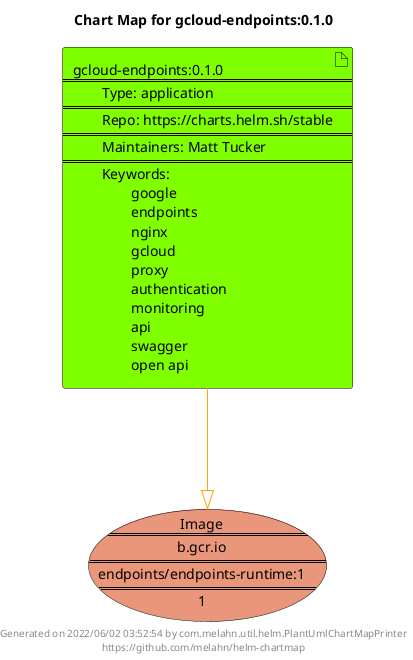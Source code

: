@startuml
skinparam linetype ortho
skinparam backgroundColor white
skinparam usecaseBorderColor black
skinparam usecaseArrowColor LightSlateGray
skinparam artifactBorderColor black
skinparam artifactArrowColor LightSlateGray

title Chart Map for gcloud-endpoints:0.1.0

'There is one referenced Helm Chart
artifact "gcloud-endpoints:0.1.0\n====\n\tType: application\n====\n\tRepo: https://charts.helm.sh/stable\n====\n\tMaintainers: Matt Tucker\n====\n\tKeywords: \n\t\tgoogle\n\t\tendpoints\n\t\tnginx\n\t\tgcloud\n\t\tproxy\n\t\tauthentication\n\t\tmonitoring\n\t\tapi\n\t\tswagger\n\t\topen api" as gcloud_endpoints_0_1_0 #Chartreuse

'There is one referenced Docker Image
usecase "Image\n====\nb.gcr.io\n====\nendpoints/endpoints-runtime:1\n====\n1" as b_gcr_io_endpoints_endpoints_runtime_1 #DarkSalmon

'Chart Dependencies
gcloud_endpoints_0_1_0--[#orange]-|>b_gcr_io_endpoints_endpoints_runtime_1

center footer Generated on 2022/06/02 03:52:54 by com.melahn.util.helm.PlantUmlChartMapPrinter\nhttps://github.com/melahn/helm-chartmap
@enduml

